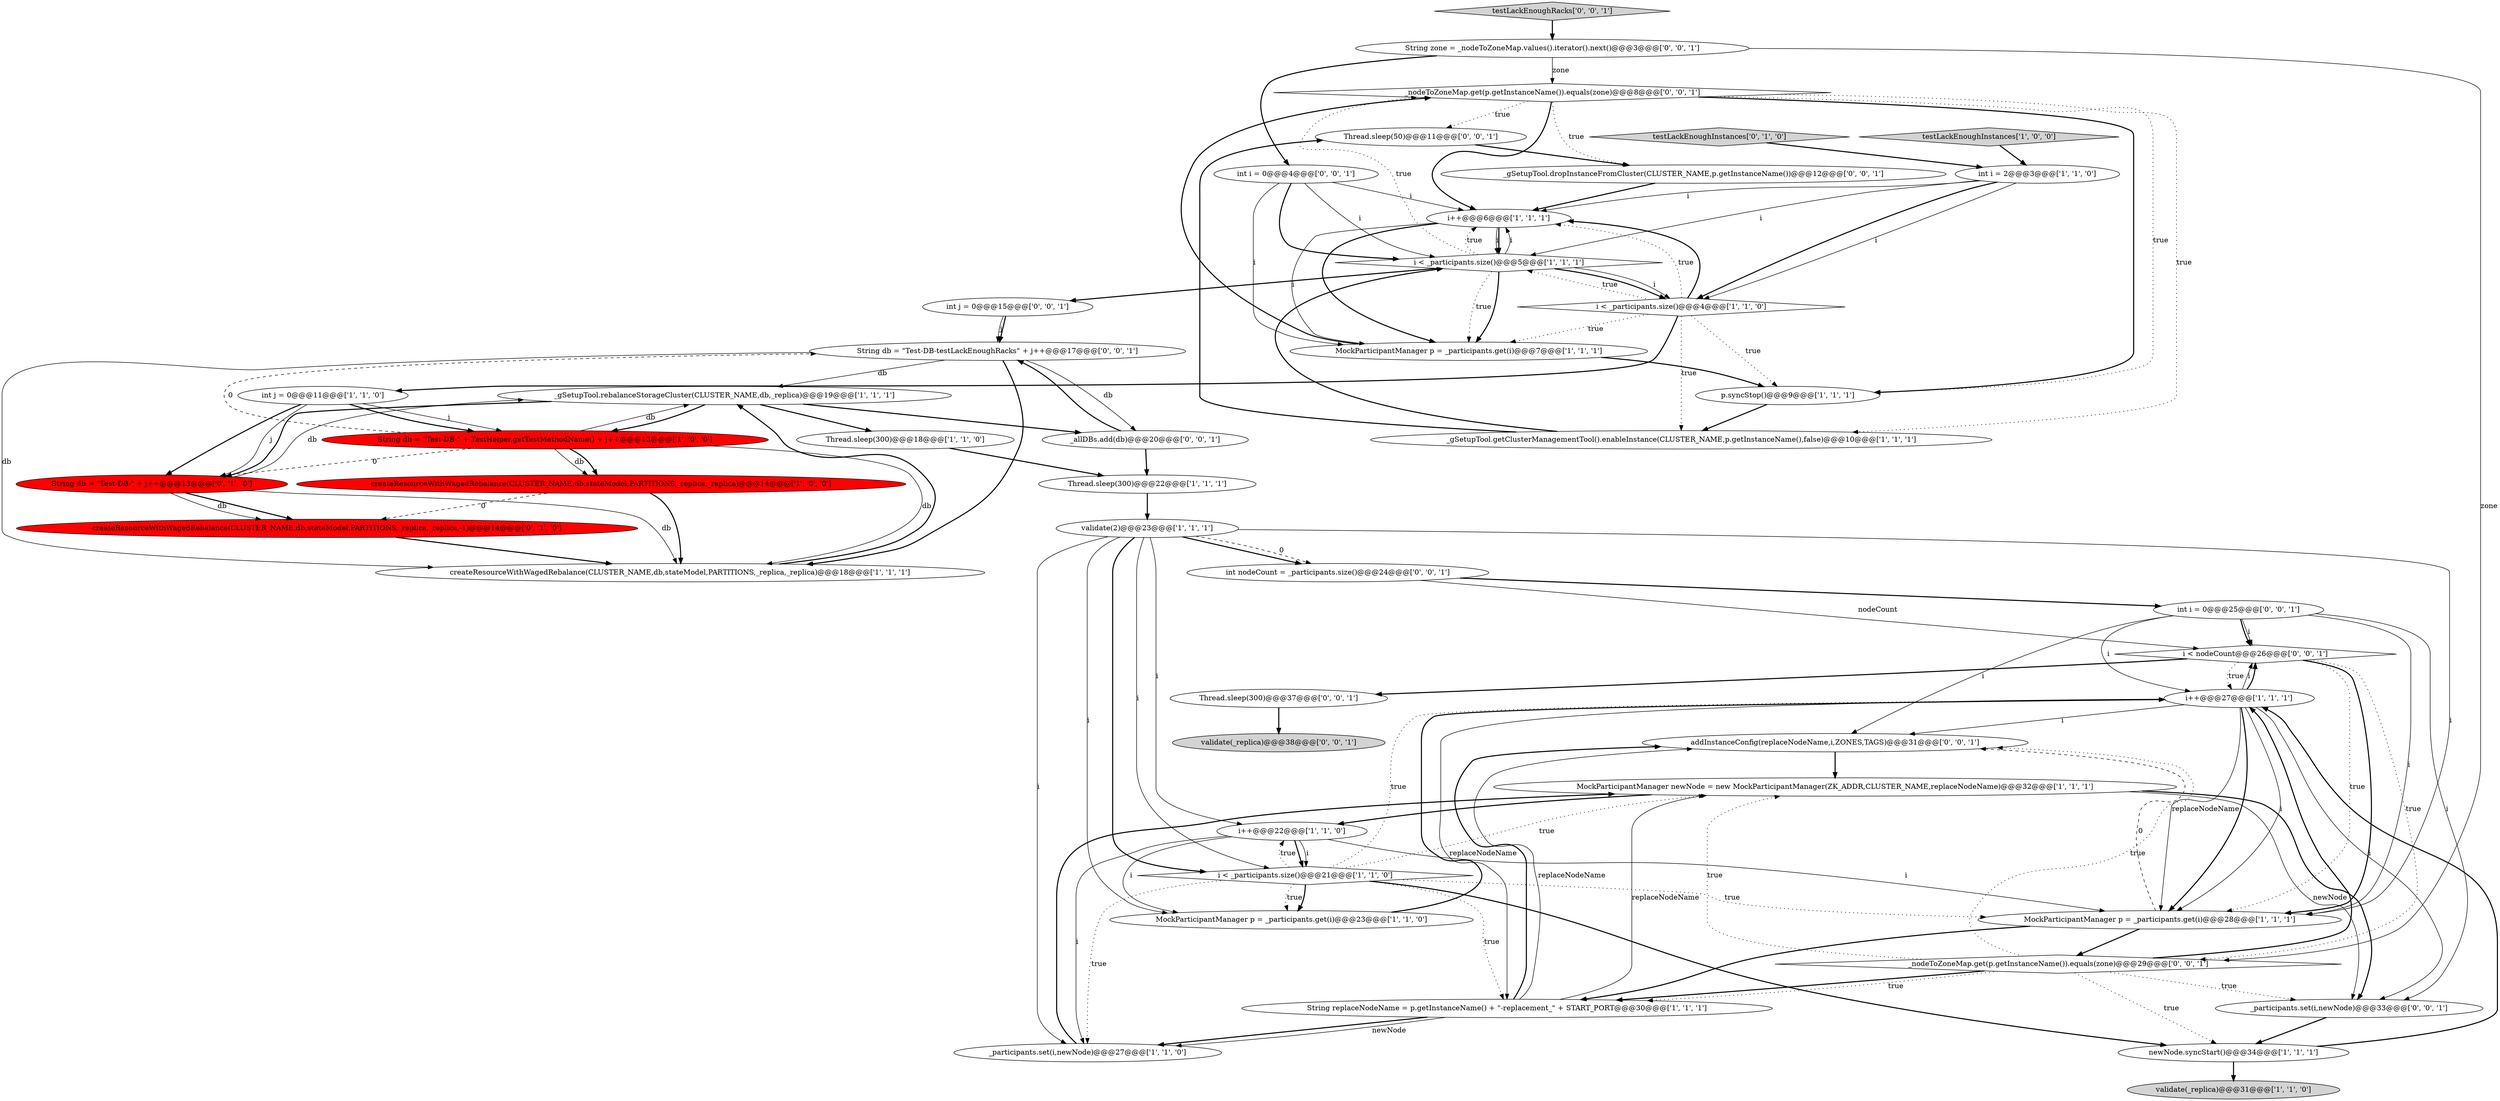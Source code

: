 digraph {
32 [style = filled, label = "validate(_replica)@@@38@@@['0', '0', '1']", fillcolor = lightgray, shape = ellipse image = "AAA0AAABBB3BBB"];
17 [style = filled, label = "int i = 2@@@3@@@['1', '1', '0']", fillcolor = white, shape = ellipse image = "AAA0AAABBB1BBB"];
22 [style = filled, label = "MockParticipantManager newNode = new MockParticipantManager(ZK_ADDR,CLUSTER_NAME,replaceNodeName)@@@32@@@['1', '1', '1']", fillcolor = white, shape = ellipse image = "AAA0AAABBB1BBB"];
13 [style = filled, label = "i < _participants.size()@@@5@@@['1', '1', '1']", fillcolor = white, shape = diamond image = "AAA0AAABBB1BBB"];
41 [style = filled, label = "_participants.set(i,newNode)@@@33@@@['0', '0', '1']", fillcolor = white, shape = ellipse image = "AAA0AAABBB3BBB"];
43 [style = filled, label = "_nodeToZoneMap.get(p.getInstanceName()).equals(zone)@@@8@@@['0', '0', '1']", fillcolor = white, shape = diamond image = "AAA0AAABBB3BBB"];
14 [style = filled, label = "validate(2)@@@23@@@['1', '1', '1']", fillcolor = white, shape = ellipse image = "AAA0AAABBB1BBB"];
31 [style = filled, label = "int j = 0@@@15@@@['0', '0', '1']", fillcolor = white, shape = ellipse image = "AAA0AAABBB3BBB"];
15 [style = filled, label = "i++@@@27@@@['1', '1', '1']", fillcolor = white, shape = ellipse image = "AAA0AAABBB1BBB"];
26 [style = filled, label = "createResourceWithWagedRebalance(CLUSTER_NAME,db,stateModel,PARTITIONS,_replica,_replica,-1)@@@14@@@['0', '1', '0']", fillcolor = red, shape = ellipse image = "AAA1AAABBB2BBB"];
19 [style = filled, label = "testLackEnoughInstances['1', '0', '0']", fillcolor = lightgray, shape = diamond image = "AAA0AAABBB1BBB"];
21 [style = filled, label = "MockParticipantManager p = _participants.get(i)@@@23@@@['1', '1', '0']", fillcolor = white, shape = ellipse image = "AAA0AAABBB1BBB"];
42 [style = filled, label = "addInstanceConfig(replaceNodeName,i,ZONES,TAGS)@@@31@@@['0', '0', '1']", fillcolor = white, shape = ellipse image = "AAA0AAABBB3BBB"];
5 [style = filled, label = "i++@@@22@@@['1', '1', '0']", fillcolor = white, shape = ellipse image = "AAA0AAABBB1BBB"];
8 [style = filled, label = "validate(_replica)@@@31@@@['1', '1', '0']", fillcolor = lightgray, shape = ellipse image = "AAA0AAABBB1BBB"];
2 [style = filled, label = "Thread.sleep(300)@@@22@@@['1', '1', '1']", fillcolor = white, shape = ellipse image = "AAA0AAABBB1BBB"];
45 [style = filled, label = "Thread.sleep(50)@@@11@@@['0', '0', '1']", fillcolor = white, shape = ellipse image = "AAA0AAABBB3BBB"];
11 [style = filled, label = "createResourceWithWagedRebalance(CLUSTER_NAME,db,stateModel,PARTITIONS,_replica,_replica)@@@14@@@['1', '0', '0']", fillcolor = red, shape = ellipse image = "AAA1AAABBB1BBB"];
30 [style = filled, label = "String db = \"Test-DB-testLackEnoughRacks\" + j++@@@17@@@['0', '0', '1']", fillcolor = white, shape = ellipse image = "AAA0AAABBB3BBB"];
7 [style = filled, label = "_gSetupTool.rebalanceStorageCluster(CLUSTER_NAME,db,_replica)@@@19@@@['1', '1', '1']", fillcolor = white, shape = ellipse image = "AAA0AAABBB1BBB"];
23 [style = filled, label = "MockParticipantManager p = _participants.get(i)@@@28@@@['1', '1', '1']", fillcolor = white, shape = ellipse image = "AAA0AAABBB1BBB"];
35 [style = filled, label = "int nodeCount = _participants.size()@@@24@@@['0', '0', '1']", fillcolor = white, shape = ellipse image = "AAA0AAABBB3BBB"];
1 [style = filled, label = "i < _participants.size()@@@21@@@['1', '1', '0']", fillcolor = white, shape = diamond image = "AAA0AAABBB1BBB"];
38 [style = filled, label = "int i = 0@@@25@@@['0', '0', '1']", fillcolor = white, shape = ellipse image = "AAA0AAABBB3BBB"];
6 [style = filled, label = "int j = 0@@@11@@@['1', '1', '0']", fillcolor = white, shape = ellipse image = "AAA0AAABBB1BBB"];
0 [style = filled, label = "p.syncStop()@@@9@@@['1', '1', '1']", fillcolor = white, shape = ellipse image = "AAA0AAABBB1BBB"];
29 [style = filled, label = "i < nodeCount@@@26@@@['0', '0', '1']", fillcolor = white, shape = diamond image = "AAA0AAABBB3BBB"];
44 [style = filled, label = "_allDBs.add(db)@@@20@@@['0', '0', '1']", fillcolor = white, shape = ellipse image = "AAA0AAABBB3BBB"];
16 [style = filled, label = "i < _participants.size()@@@4@@@['1', '1', '0']", fillcolor = white, shape = diamond image = "AAA0AAABBB1BBB"];
28 [style = filled, label = "String db = \"Test-DB-\" + j++@@@13@@@['0', '1', '0']", fillcolor = red, shape = ellipse image = "AAA1AAABBB2BBB"];
40 [style = filled, label = "int i = 0@@@4@@@['0', '0', '1']", fillcolor = white, shape = ellipse image = "AAA0AAABBB3BBB"];
4 [style = filled, label = "createResourceWithWagedRebalance(CLUSTER_NAME,db,stateModel,PARTITIONS,_replica,_replica)@@@18@@@['1', '1', '1']", fillcolor = white, shape = ellipse image = "AAA0AAABBB1BBB"];
34 [style = filled, label = "String zone = _nodeToZoneMap.values().iterator().next()@@@3@@@['0', '0', '1']", fillcolor = white, shape = ellipse image = "AAA0AAABBB3BBB"];
24 [style = filled, label = "newNode.syncStart()@@@34@@@['1', '1', '1']", fillcolor = white, shape = ellipse image = "AAA0AAABBB1BBB"];
27 [style = filled, label = "testLackEnoughInstances['0', '1', '0']", fillcolor = lightgray, shape = diamond image = "AAA0AAABBB2BBB"];
10 [style = filled, label = "_participants.set(i,newNode)@@@27@@@['1', '1', '0']", fillcolor = white, shape = ellipse image = "AAA0AAABBB1BBB"];
9 [style = filled, label = "MockParticipantManager p = _participants.get(i)@@@7@@@['1', '1', '1']", fillcolor = white, shape = ellipse image = "AAA0AAABBB1BBB"];
12 [style = filled, label = "String replaceNodeName = p.getInstanceName() + \"-replacement_\" + START_PORT@@@30@@@['1', '1', '1']", fillcolor = white, shape = ellipse image = "AAA0AAABBB1BBB"];
20 [style = filled, label = "Thread.sleep(300)@@@18@@@['1', '1', '0']", fillcolor = white, shape = ellipse image = "AAA0AAABBB1BBB"];
25 [style = filled, label = "i++@@@6@@@['1', '1', '1']", fillcolor = white, shape = ellipse image = "AAA0AAABBB1BBB"];
36 [style = filled, label = "_nodeToZoneMap.get(p.getInstanceName()).equals(zone)@@@29@@@['0', '0', '1']", fillcolor = white, shape = diamond image = "AAA0AAABBB3BBB"];
33 [style = filled, label = "Thread.sleep(300)@@@37@@@['0', '0', '1']", fillcolor = white, shape = ellipse image = "AAA0AAABBB3BBB"];
18 [style = filled, label = "String db = \"Test-DB-\" + TestHelper.getTestMethodName() + j++@@@13@@@['1', '0', '0']", fillcolor = red, shape = ellipse image = "AAA1AAABBB1BBB"];
39 [style = filled, label = "testLackEnoughRacks['0', '0', '1']", fillcolor = lightgray, shape = diamond image = "AAA0AAABBB3BBB"];
3 [style = filled, label = "_gSetupTool.getClusterManagementTool().enableInstance(CLUSTER_NAME,p.getInstanceName(),false)@@@10@@@['1', '1', '1']", fillcolor = white, shape = ellipse image = "AAA0AAABBB1BBB"];
37 [style = filled, label = "_gSetupTool.dropInstanceFromCluster(CLUSTER_NAME,p.getInstanceName())@@@12@@@['0', '0', '1']", fillcolor = white, shape = ellipse image = "AAA0AAABBB3BBB"];
14->5 [style = solid, label="i"];
16->9 [style = dotted, label="true"];
16->13 [style = dotted, label="true"];
14->35 [style = bold, label=""];
18->30 [style = dashed, label="0"];
12->22 [style = solid, label="replaceNodeName"];
21->15 [style = bold, label=""];
1->21 [style = dotted, label="true"];
29->23 [style = dotted, label="true"];
12->42 [style = bold, label=""];
36->12 [style = bold, label=""];
18->11 [style = solid, label="db"];
9->43 [style = bold, label=""];
40->13 [style = bold, label=""];
30->7 [style = solid, label="db"];
12->10 [style = bold, label=""];
1->21 [style = bold, label=""];
2->14 [style = bold, label=""];
38->23 [style = solid, label="i"];
31->30 [style = bold, label=""];
1->12 [style = dotted, label="true"];
27->17 [style = bold, label=""];
38->15 [style = solid, label="i"];
43->0 [style = bold, label=""];
1->23 [style = dotted, label="true"];
23->12 [style = bold, label=""];
23->36 [style = bold, label=""];
35->38 [style = bold, label=""];
13->31 [style = bold, label=""];
36->24 [style = dotted, label="true"];
29->36 [style = dotted, label="true"];
17->16 [style = bold, label=""];
13->9 [style = dotted, label="true"];
0->3 [style = bold, label=""];
44->2 [style = bold, label=""];
6->28 [style = solid, label="j"];
13->25 [style = solid, label="i"];
13->25 [style = dotted, label="true"];
30->4 [style = solid, label="db"];
39->34 [style = bold, label=""];
16->6 [style = bold, label=""];
18->11 [style = bold, label=""];
1->22 [style = dotted, label="true"];
22->41 [style = bold, label=""];
17->25 [style = solid, label="i"];
15->42 [style = solid, label="i"];
38->41 [style = solid, label="i"];
25->9 [style = solid, label="i"];
40->13 [style = solid, label="i"];
29->23 [style = bold, label=""];
15->29 [style = solid, label="i"];
26->4 [style = bold, label=""];
22->5 [style = bold, label=""];
31->30 [style = solid, label="j"];
13->16 [style = bold, label=""];
18->7 [style = solid, label="db"];
5->1 [style = bold, label=""];
15->41 [style = solid, label="i"];
43->0 [style = dotted, label="true"];
1->15 [style = dotted, label="true"];
40->9 [style = solid, label="i"];
14->21 [style = solid, label="i"];
34->43 [style = solid, label="zone"];
38->42 [style = solid, label="i"];
14->35 [style = dashed, label="0"];
42->22 [style = bold, label=""];
24->8 [style = bold, label=""];
16->25 [style = dotted, label="true"];
5->10 [style = solid, label="i"];
15->29 [style = bold, label=""];
7->44 [style = bold, label=""];
13->16 [style = solid, label="i"];
5->23 [style = solid, label="i"];
44->30 [style = bold, label=""];
22->41 [style = solid, label="newNode"];
1->10 [style = dotted, label="true"];
34->40 [style = bold, label=""];
36->22 [style = dotted, label="true"];
6->18 [style = bold, label=""];
15->23 [style = solid, label="replaceNodeName"];
3->45 [style = bold, label=""];
35->29 [style = solid, label="nodeCount"];
25->9 [style = bold, label=""];
11->4 [style = bold, label=""];
37->25 [style = bold, label=""];
11->26 [style = dashed, label="0"];
14->10 [style = solid, label="i"];
28->26 [style = bold, label=""];
19->17 [style = bold, label=""];
7->20 [style = bold, label=""];
4->7 [style = bold, label=""];
15->12 [style = solid, label="replaceNodeName"];
7->28 [style = bold, label=""];
17->13 [style = solid, label="i"];
43->3 [style = dotted, label="true"];
7->18 [style = bold, label=""];
18->28 [style = dashed, label="0"];
33->32 [style = bold, label=""];
34->36 [style = solid, label="zone"];
13->9 [style = bold, label=""];
1->5 [style = dotted, label="true"];
28->26 [style = solid, label="db"];
24->15 [style = bold, label=""];
36->41 [style = dotted, label="true"];
10->22 [style = bold, label=""];
30->44 [style = solid, label="db"];
15->23 [style = bold, label=""];
28->4 [style = solid, label="db"];
9->0 [style = bold, label=""];
41->24 [style = bold, label=""];
25->13 [style = bold, label=""];
38->29 [style = bold, label=""];
36->15 [style = bold, label=""];
5->21 [style = solid, label="i"];
38->29 [style = solid, label="i"];
16->25 [style = bold, label=""];
28->7 [style = solid, label="db"];
36->42 [style = dotted, label="true"];
5->1 [style = solid, label="i"];
29->15 [style = dotted, label="true"];
18->4 [style = solid, label="db"];
36->12 [style = dotted, label="true"];
16->3 [style = dotted, label="true"];
13->43 [style = dotted, label="true"];
14->1 [style = bold, label=""];
20->2 [style = bold, label=""];
29->33 [style = bold, label=""];
17->16 [style = solid, label="i"];
43->37 [style = dotted, label="true"];
16->0 [style = dotted, label="true"];
43->45 [style = dotted, label="true"];
12->42 [style = solid, label="replaceNodeName"];
1->24 [style = bold, label=""];
30->4 [style = bold, label=""];
14->1 [style = solid, label="i"];
12->10 [style = solid, label="newNode"];
3->13 [style = bold, label=""];
40->25 [style = solid, label="i"];
14->23 [style = solid, label="i"];
45->37 [style = bold, label=""];
23->42 [style = dashed, label="0"];
43->25 [style = bold, label=""];
15->23 [style = solid, label="i"];
6->18 [style = solid, label="j"];
6->28 [style = bold, label=""];
25->13 [style = solid, label="i"];
}
